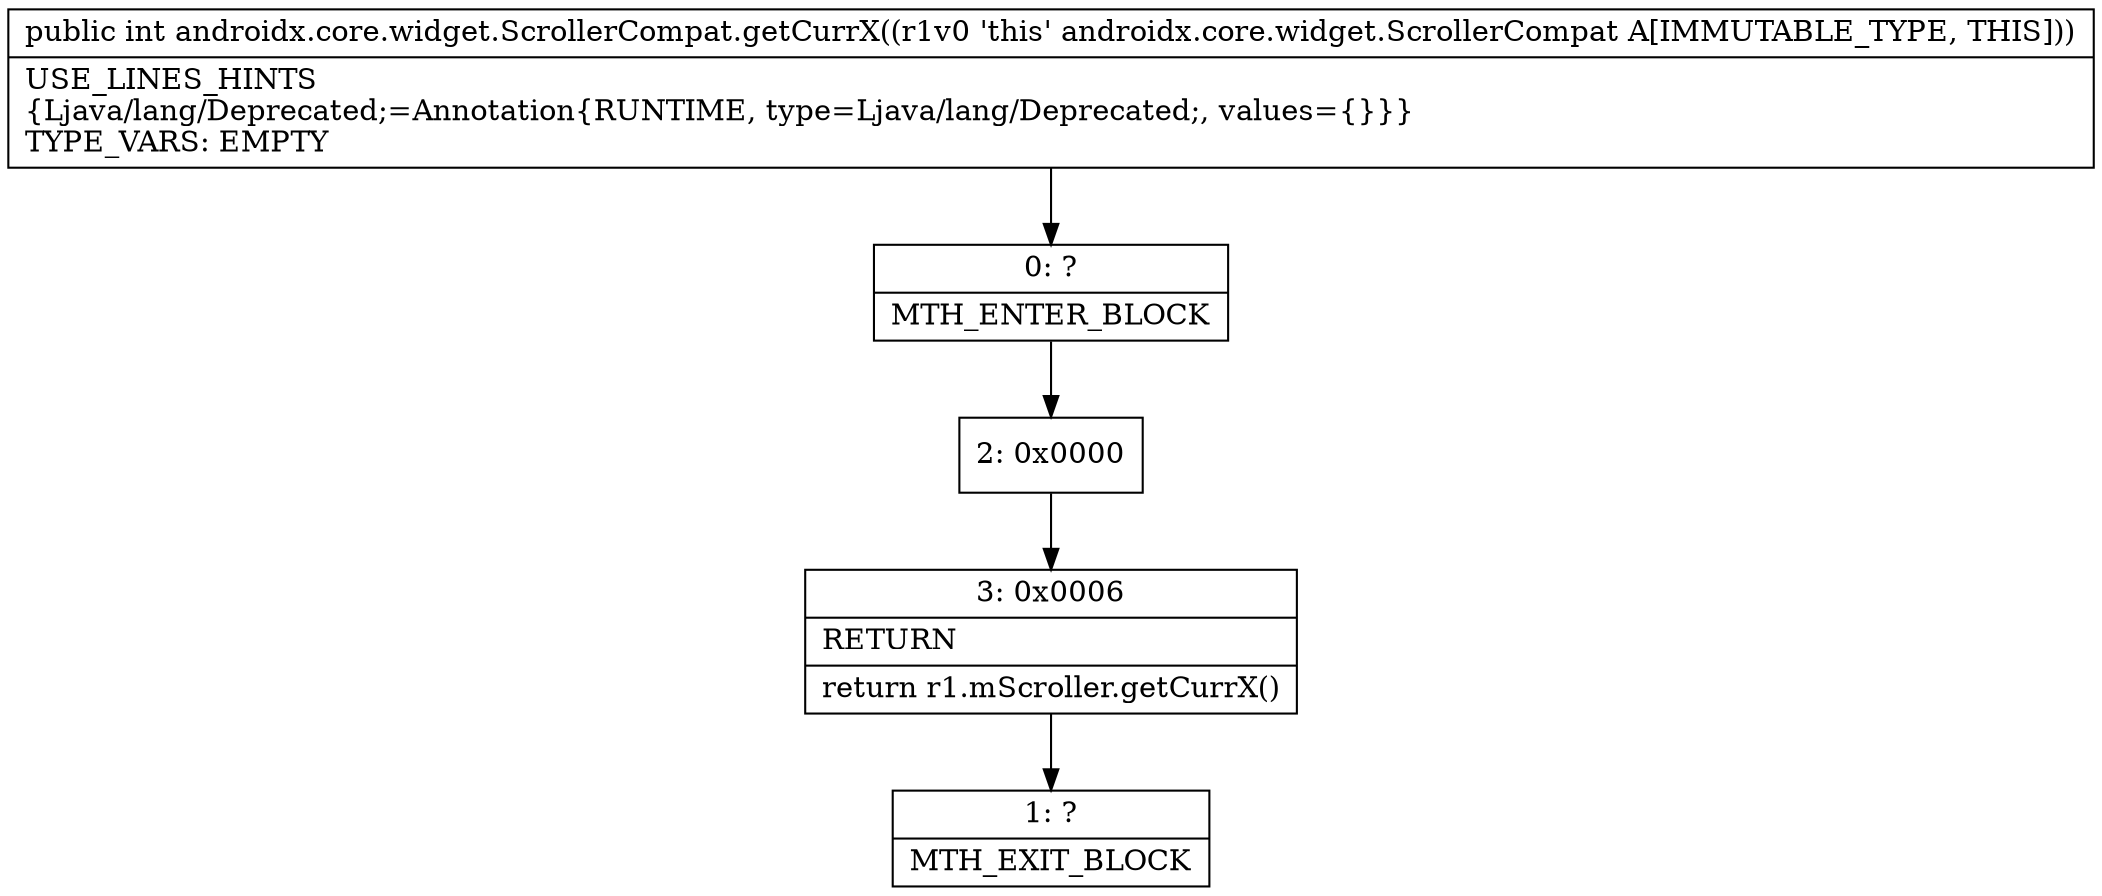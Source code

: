 digraph "CFG forandroidx.core.widget.ScrollerCompat.getCurrX()I" {
Node_0 [shape=record,label="{0\:\ ?|MTH_ENTER_BLOCK\l}"];
Node_2 [shape=record,label="{2\:\ 0x0000}"];
Node_3 [shape=record,label="{3\:\ 0x0006|RETURN\l|return r1.mScroller.getCurrX()\l}"];
Node_1 [shape=record,label="{1\:\ ?|MTH_EXIT_BLOCK\l}"];
MethodNode[shape=record,label="{public int androidx.core.widget.ScrollerCompat.getCurrX((r1v0 'this' androidx.core.widget.ScrollerCompat A[IMMUTABLE_TYPE, THIS]))  | USE_LINES_HINTS\l\{Ljava\/lang\/Deprecated;=Annotation\{RUNTIME, type=Ljava\/lang\/Deprecated;, values=\{\}\}\}\lTYPE_VARS: EMPTY\l}"];
MethodNode -> Node_0;Node_0 -> Node_2;
Node_2 -> Node_3;
Node_3 -> Node_1;
}

